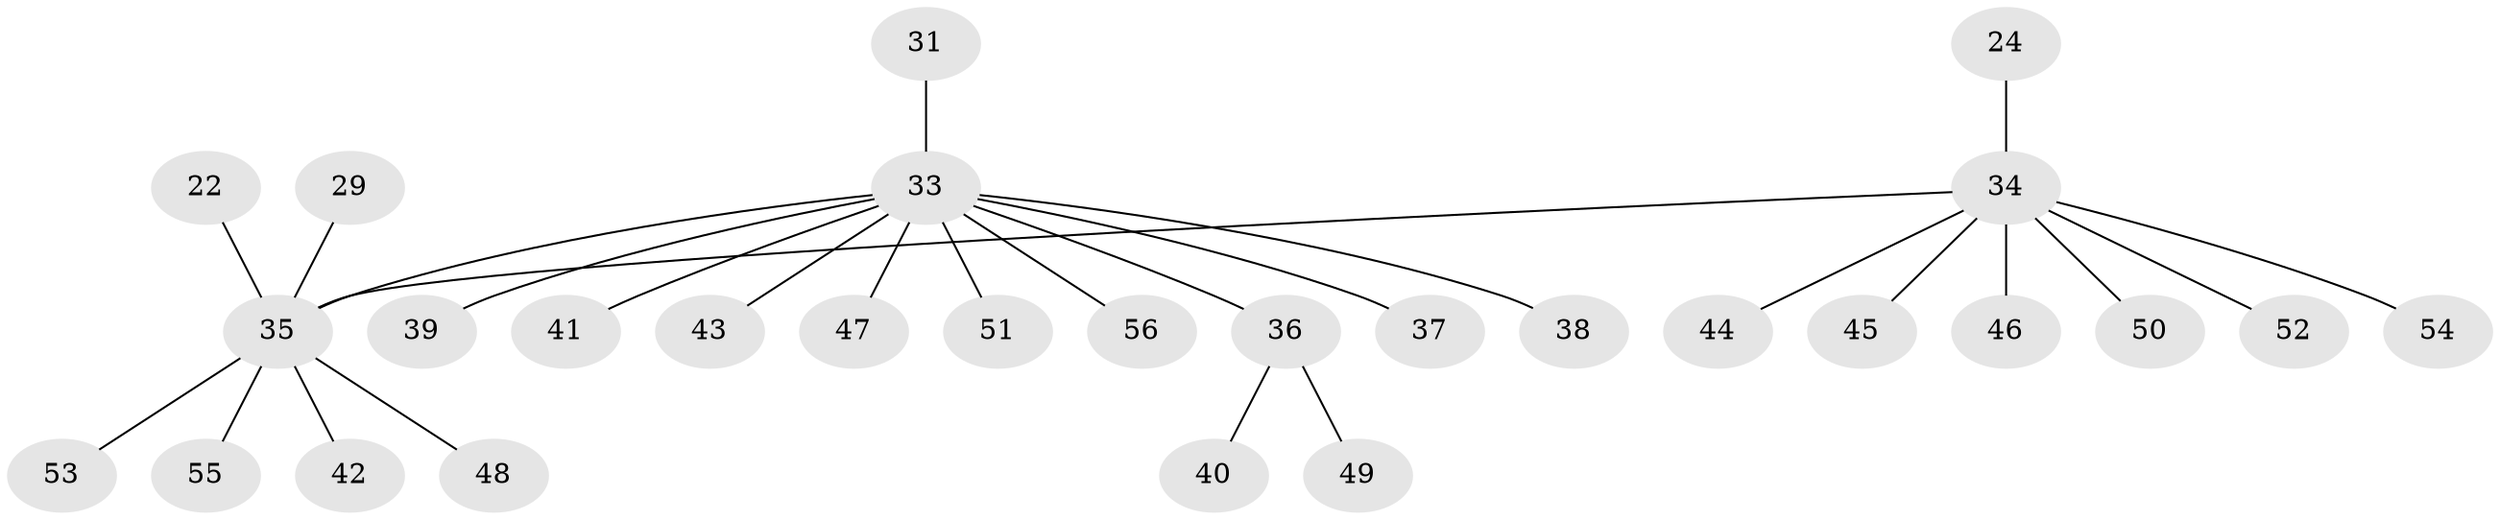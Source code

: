 // original degree distribution, {6: 0.017857142857142856, 7: 0.03571428571428571, 5: 0.03571428571428571, 1: 0.5892857142857143, 2: 0.16071428571428573, 4: 0.03571428571428571, 3: 0.125}
// Generated by graph-tools (version 1.1) at 2025/53/03/09/25 04:53:15]
// undirected, 28 vertices, 27 edges
graph export_dot {
graph [start="1"]
  node [color=gray90,style=filled];
  22;
  24 [super="+14"];
  29;
  31;
  33 [super="+16+32+20+27"];
  34 [super="+5+12+28"];
  35 [super="+21+30"];
  36 [super="+25"];
  37;
  38;
  39;
  40;
  41;
  42;
  43;
  44;
  45;
  46;
  47;
  48;
  49;
  50;
  51;
  52;
  53;
  54;
  55;
  56;
  22 -- 35;
  24 -- 34;
  29 -- 35;
  31 -- 33;
  33 -- 51;
  33 -- 56;
  33 -- 36;
  33 -- 35;
  33 -- 37;
  33 -- 38;
  33 -- 39;
  33 -- 41;
  33 -- 43;
  33 -- 47;
  34 -- 54;
  34 -- 50;
  34 -- 44;
  34 -- 35;
  34 -- 52;
  34 -- 45;
  34 -- 46;
  35 -- 53;
  35 -- 42;
  35 -- 48;
  35 -- 55;
  36 -- 40;
  36 -- 49;
}

